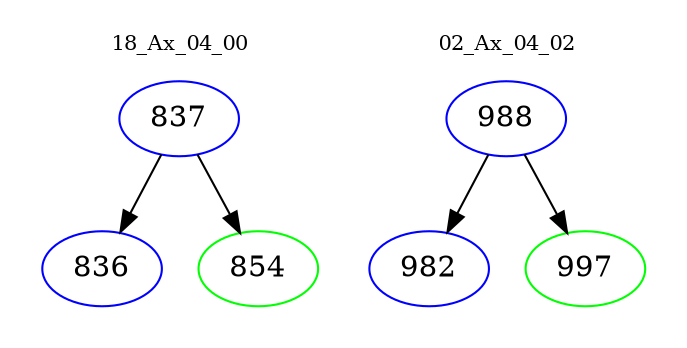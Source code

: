 digraph{
subgraph cluster_0 {
color = white
label = "18_Ax_04_00";
fontsize=10;
T0_837 [label="837", color="blue"]
T0_837 -> T0_836 [color="black"]
T0_836 [label="836", color="blue"]
T0_837 -> T0_854 [color="black"]
T0_854 [label="854", color="green"]
}
subgraph cluster_1 {
color = white
label = "02_Ax_04_02";
fontsize=10;
T1_988 [label="988", color="blue"]
T1_988 -> T1_982 [color="black"]
T1_982 [label="982", color="blue"]
T1_988 -> T1_997 [color="black"]
T1_997 [label="997", color="green"]
}
}
